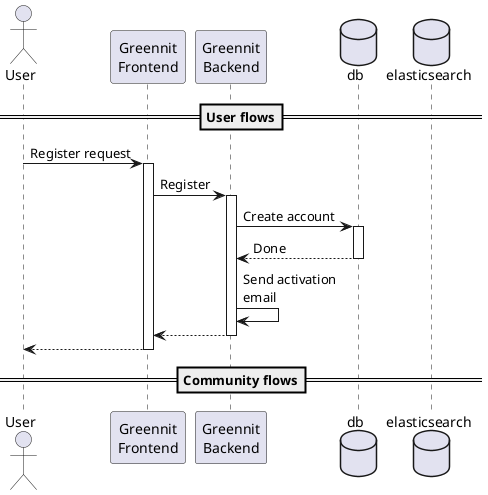 @startuml greennit
actor "User" as usr
participant "Greennit\nFrontend" as gf
participant "Greennit\nBackend" as gb
database "db" as db
database "elasticsearch" as elastic
==User flows==
usr->gf++: Register request
gf->gb++: Register
gb->db++: Create account
return Done
gb->gb: Send activation\nemail
return
return
==Community flows==
@enduml